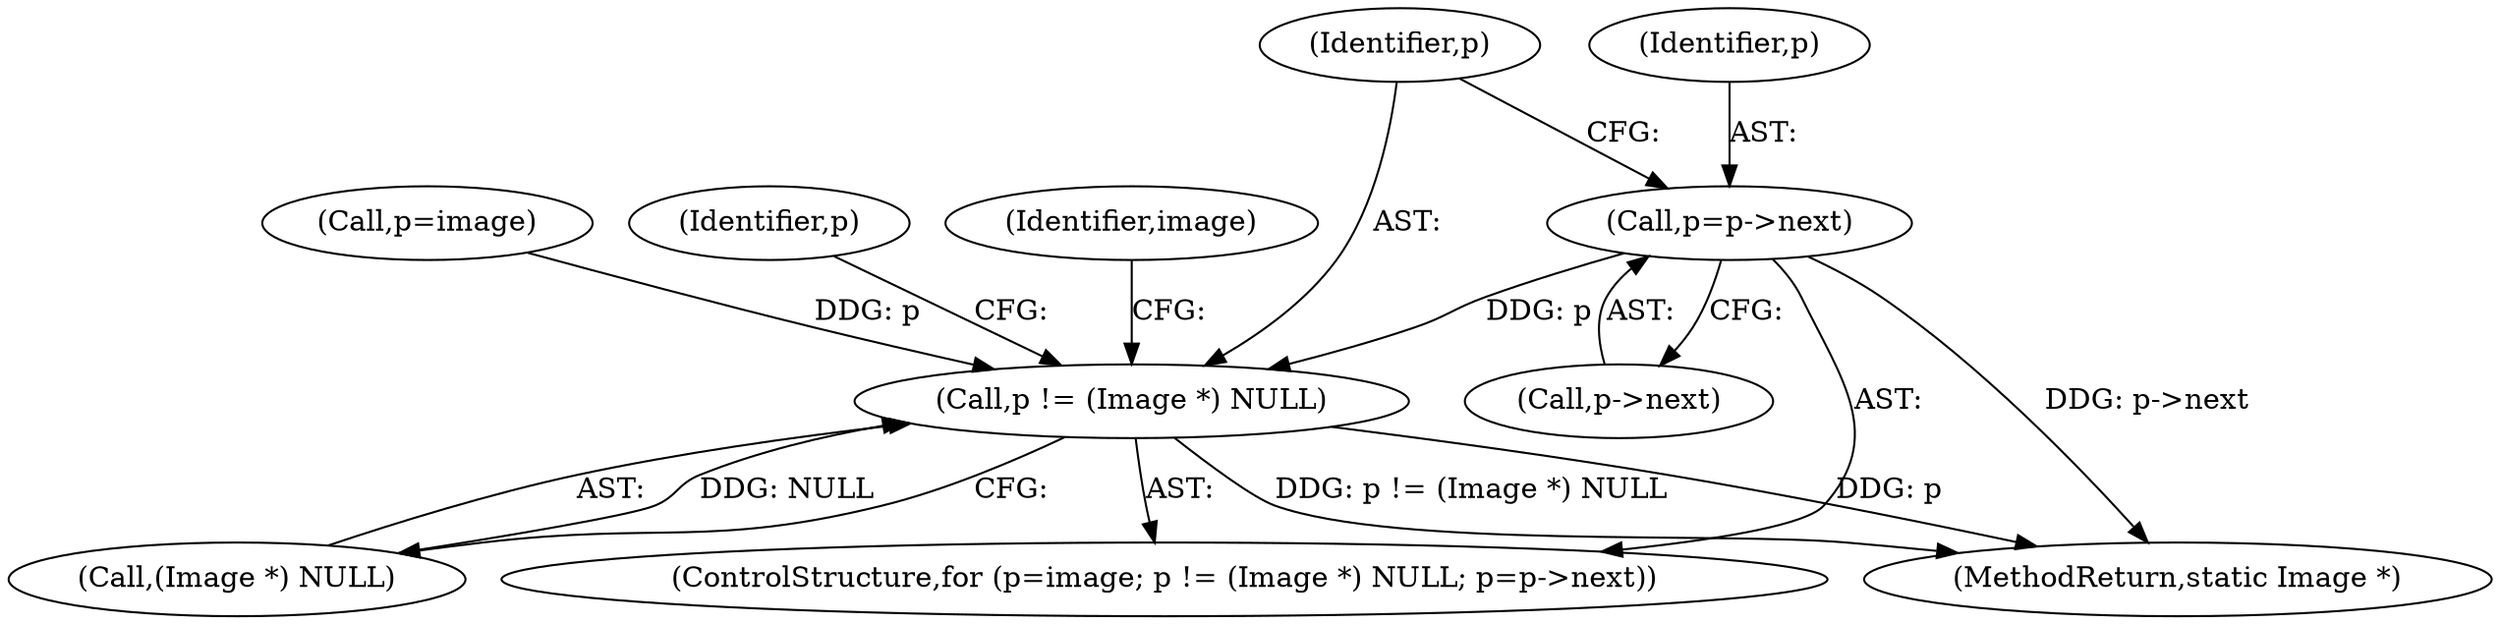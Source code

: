 digraph "0_ImageMagick_fc43974d34318c834fbf78570ca1a3764ed8c7d7@pointer" {
"1001904" [label="(Call,p=p->next)"];
"1001899" [label="(Call,p != (Image *) NULL)"];
"1001906" [label="(Call,p->next)"];
"1001896" [label="(Call,p=image)"];
"1001901" [label="(Call,(Image *) NULL)"];
"1001899" [label="(Call,p != (Image *) NULL)"];
"1001911" [label="(Identifier,p)"];
"1001895" [label="(ControlStructure,for (p=image; p != (Image *) NULL; p=p->next))"];
"1001928" [label="(MethodReturn,static Image *)"];
"1001904" [label="(Call,p=p->next)"];
"1001919" [label="(Identifier,image)"];
"1001900" [label="(Identifier,p)"];
"1001905" [label="(Identifier,p)"];
"1001904" -> "1001895"  [label="AST: "];
"1001904" -> "1001906"  [label="CFG: "];
"1001905" -> "1001904"  [label="AST: "];
"1001906" -> "1001904"  [label="AST: "];
"1001900" -> "1001904"  [label="CFG: "];
"1001904" -> "1001928"  [label="DDG: p->next"];
"1001904" -> "1001899"  [label="DDG: p"];
"1001899" -> "1001895"  [label="AST: "];
"1001899" -> "1001901"  [label="CFG: "];
"1001900" -> "1001899"  [label="AST: "];
"1001901" -> "1001899"  [label="AST: "];
"1001911" -> "1001899"  [label="CFG: "];
"1001919" -> "1001899"  [label="CFG: "];
"1001899" -> "1001928"  [label="DDG: p != (Image *) NULL"];
"1001899" -> "1001928"  [label="DDG: p"];
"1001896" -> "1001899"  [label="DDG: p"];
"1001901" -> "1001899"  [label="DDG: NULL"];
}
